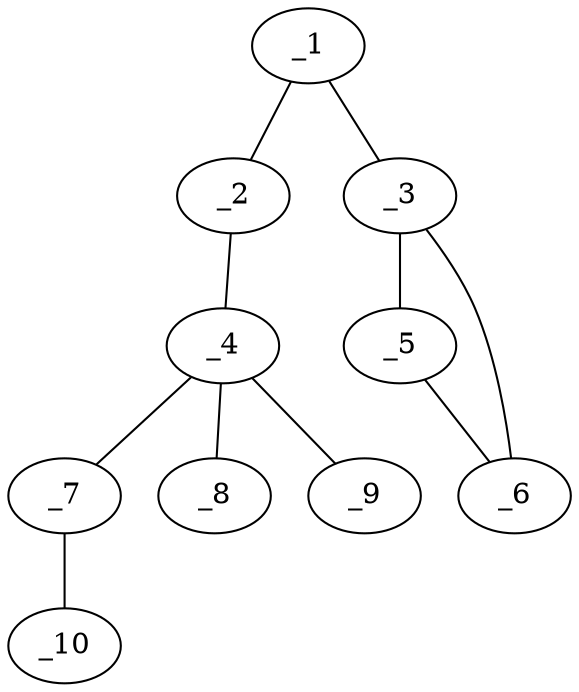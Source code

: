 graph molid136014 {
	_1	 [charge=0,
		chem=1,
		symbol="C  ",
		x="3.866",
		y="0.683"];
	_2	 [charge=0,
		chem=1,
		symbol="C  ",
		x="4.366",
		y="-0.183"];
	_1 -- _2	 [valence=1];
	_3	 [charge=0,
		chem=4,
		symbol="N  ",
		x="2.866",
		y="0.683"];
	_1 -- _3	 [valence=1];
	_4	 [charge=0,
		chem=5,
		symbol="S  ",
		x="5.366",
		y="-0.183"];
	_2 -- _4	 [valence=1];
	_5	 [charge=0,
		chem=1,
		symbol="C  ",
		x=2,
		y="0.183"];
	_3 -- _5	 [valence=1];
	_6	 [charge=0,
		chem=1,
		symbol="C  ",
		x=2,
		y="1.183"];
	_3 -- _6	 [valence=1];
	_7	 [charge=0,
		chem=1,
		symbol="C  ",
		x="6.366",
		y="-0.183"];
	_4 -- _7	 [valence=1];
	_8	 [charge=0,
		chem=2,
		symbol="O  ",
		x="5.366",
		y="0.817"];
	_4 -- _8	 [valence=2];
	_9	 [charge=0,
		chem=2,
		symbol="O  ",
		x="5.366",
		y="-1.183"];
	_4 -- _9	 [valence=2];
	_5 -- _6	 [valence=1];
	_10	 [charge=0,
		chem=1,
		symbol="C  ",
		x="6.866",
		y="-1.049"];
	_7 -- _10	 [valence=2];
}
